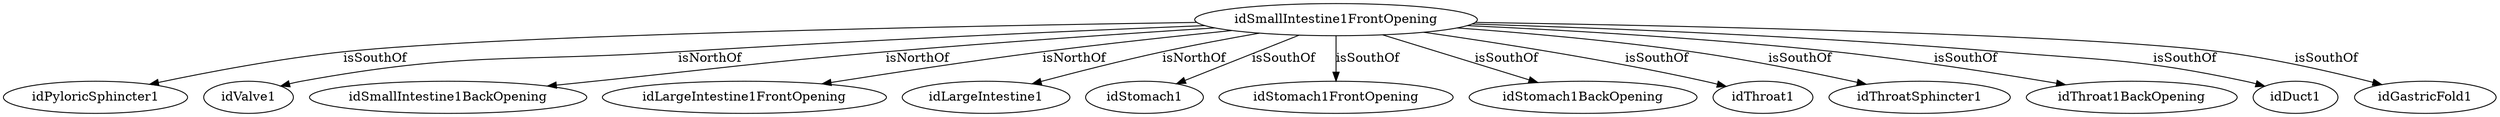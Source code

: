 strict digraph  {
idSmallIntestine1FrontOpening [node_type=entity_node];
idPyloricSphincter1 [node_type=entity_node];
idValve1 [node_type=entity_node];
idSmallIntestine1BackOpening [node_type=entity_node];
idLargeIntestine1FrontOpening [node_type=entity_node];
idLargeIntestine1 [node_type=entity_node];
idStomach1 [node_type=entity_node];
idStomach1FrontOpening [node_type=entity_node];
idStomach1BackOpening [node_type=entity_node];
idThroat1 [node_type=entity_node];
idThroatSphincter1 [node_type=entity_node];
idThroat1BackOpening [node_type=entity_node];
idDuct1 [node_type=entity_node];
idGastricFold1 [node_type=entity_node];
idSmallIntestine1FrontOpening -> idPyloricSphincter1  [edge_type=relationship, label=isSouthOf];
idSmallIntestine1FrontOpening -> idValve1  [edge_type=relationship, label=isNorthOf];
idSmallIntestine1FrontOpening -> idSmallIntestine1BackOpening  [edge_type=relationship, label=isNorthOf];
idSmallIntestine1FrontOpening -> idLargeIntestine1FrontOpening  [edge_type=relationship, label=isNorthOf];
idSmallIntestine1FrontOpening -> idLargeIntestine1  [edge_type=relationship, label=isNorthOf];
idSmallIntestine1FrontOpening -> idStomach1  [edge_type=relationship, label=isSouthOf];
idSmallIntestine1FrontOpening -> idStomach1FrontOpening  [edge_type=relationship, label=isSouthOf];
idSmallIntestine1FrontOpening -> idStomach1BackOpening  [edge_type=relationship, label=isSouthOf];
idSmallIntestine1FrontOpening -> idThroat1  [edge_type=relationship, label=isSouthOf];
idSmallIntestine1FrontOpening -> idThroatSphincter1  [edge_type=relationship, label=isSouthOf];
idSmallIntestine1FrontOpening -> idThroat1BackOpening  [edge_type=relationship, label=isSouthOf];
idSmallIntestine1FrontOpening -> idDuct1  [edge_type=relationship, label=isSouthOf];
idSmallIntestine1FrontOpening -> idGastricFold1  [edge_type=relationship, label=isSouthOf];
}
